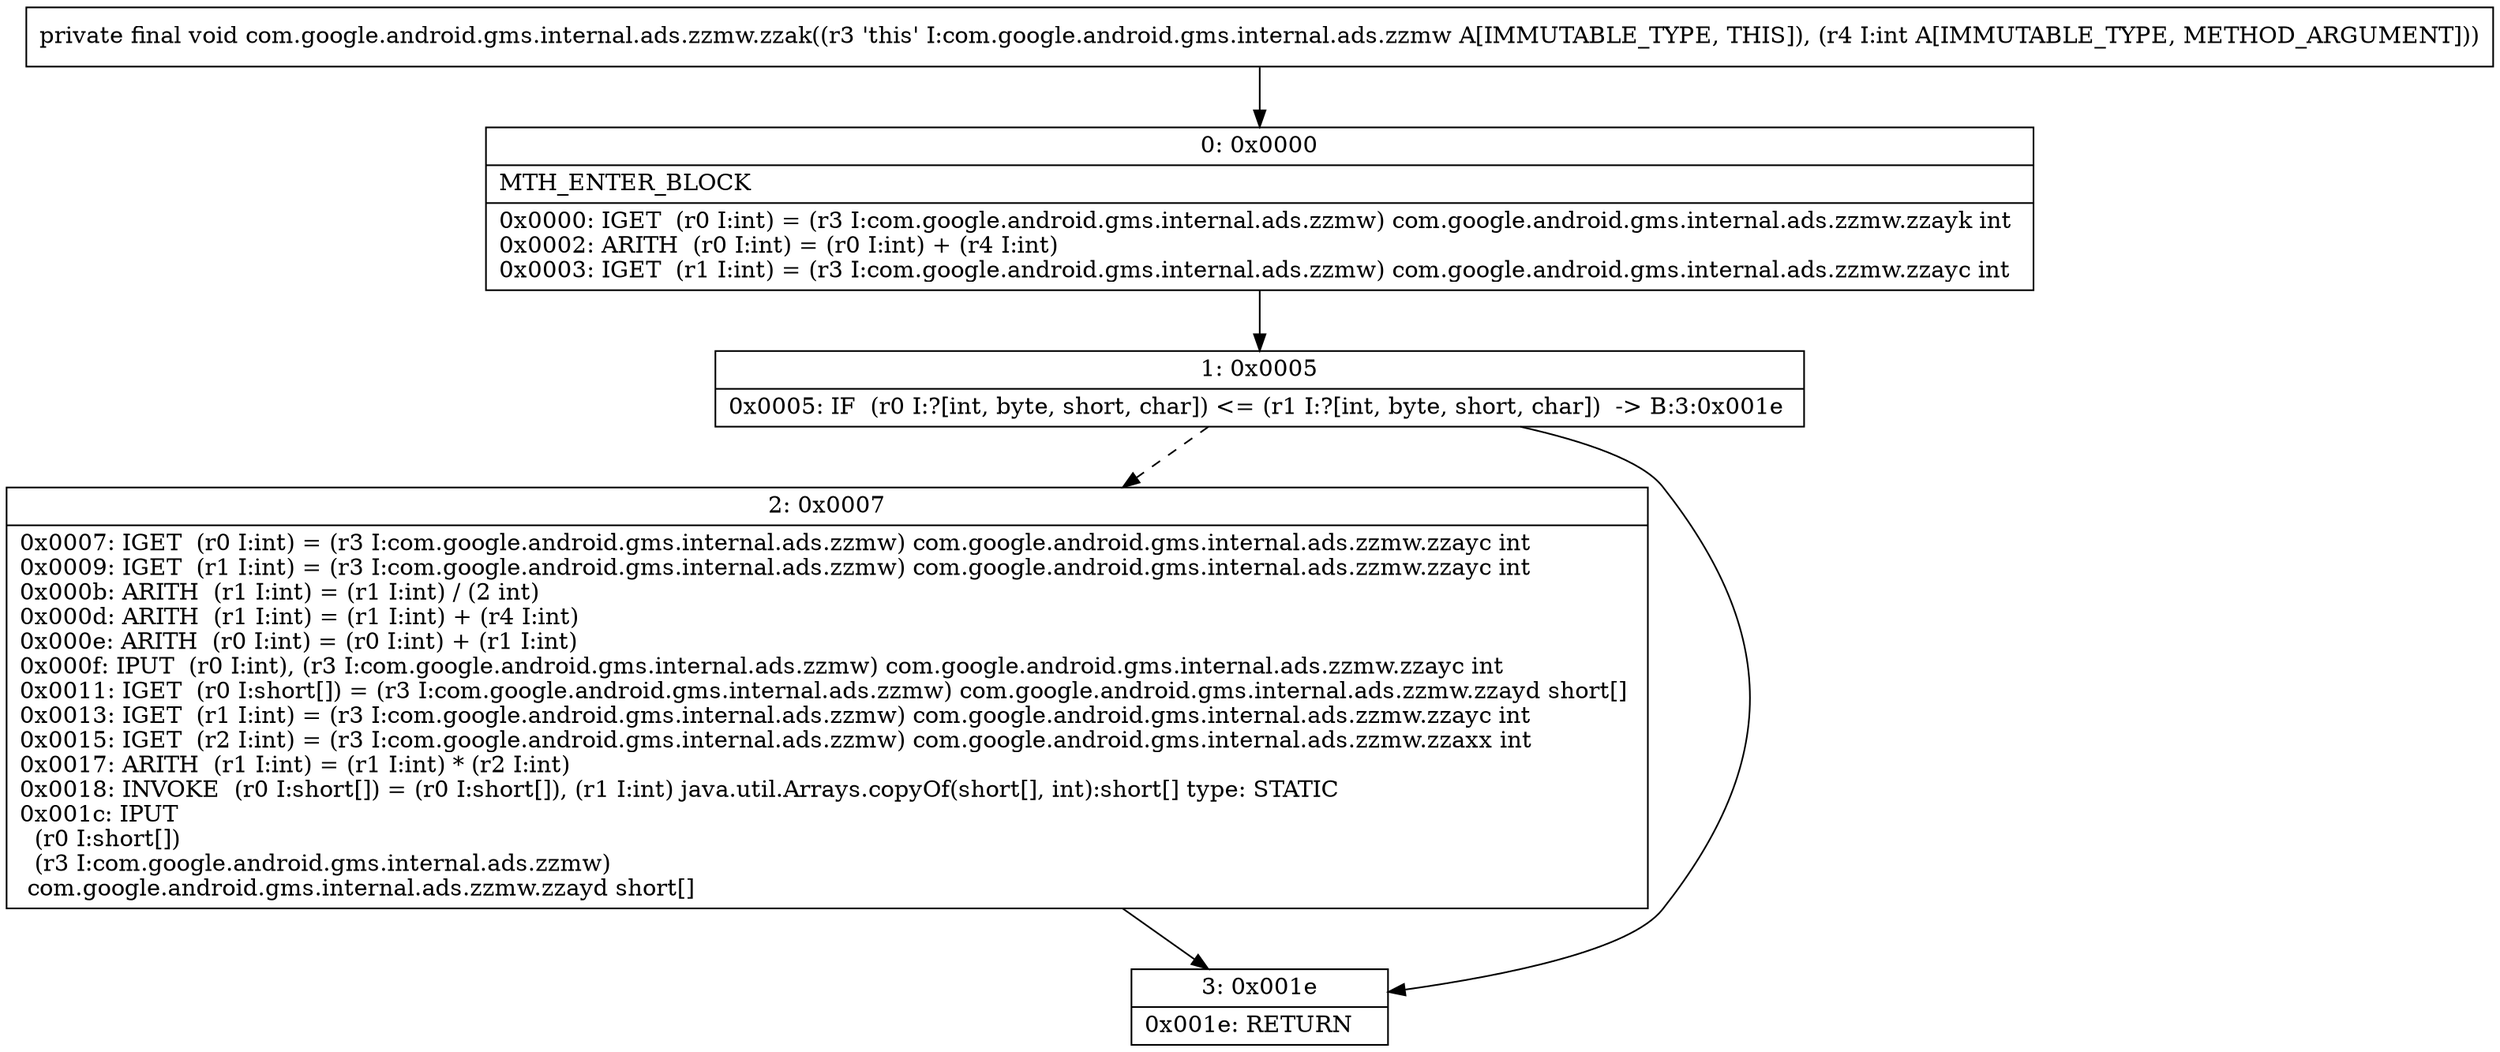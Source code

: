 digraph "CFG forcom.google.android.gms.internal.ads.zzmw.zzak(I)V" {
Node_0 [shape=record,label="{0\:\ 0x0000|MTH_ENTER_BLOCK\l|0x0000: IGET  (r0 I:int) = (r3 I:com.google.android.gms.internal.ads.zzmw) com.google.android.gms.internal.ads.zzmw.zzayk int \l0x0002: ARITH  (r0 I:int) = (r0 I:int) + (r4 I:int) \l0x0003: IGET  (r1 I:int) = (r3 I:com.google.android.gms.internal.ads.zzmw) com.google.android.gms.internal.ads.zzmw.zzayc int \l}"];
Node_1 [shape=record,label="{1\:\ 0x0005|0x0005: IF  (r0 I:?[int, byte, short, char]) \<= (r1 I:?[int, byte, short, char])  \-\> B:3:0x001e \l}"];
Node_2 [shape=record,label="{2\:\ 0x0007|0x0007: IGET  (r0 I:int) = (r3 I:com.google.android.gms.internal.ads.zzmw) com.google.android.gms.internal.ads.zzmw.zzayc int \l0x0009: IGET  (r1 I:int) = (r3 I:com.google.android.gms.internal.ads.zzmw) com.google.android.gms.internal.ads.zzmw.zzayc int \l0x000b: ARITH  (r1 I:int) = (r1 I:int) \/ (2 int) \l0x000d: ARITH  (r1 I:int) = (r1 I:int) + (r4 I:int) \l0x000e: ARITH  (r0 I:int) = (r0 I:int) + (r1 I:int) \l0x000f: IPUT  (r0 I:int), (r3 I:com.google.android.gms.internal.ads.zzmw) com.google.android.gms.internal.ads.zzmw.zzayc int \l0x0011: IGET  (r0 I:short[]) = (r3 I:com.google.android.gms.internal.ads.zzmw) com.google.android.gms.internal.ads.zzmw.zzayd short[] \l0x0013: IGET  (r1 I:int) = (r3 I:com.google.android.gms.internal.ads.zzmw) com.google.android.gms.internal.ads.zzmw.zzayc int \l0x0015: IGET  (r2 I:int) = (r3 I:com.google.android.gms.internal.ads.zzmw) com.google.android.gms.internal.ads.zzmw.zzaxx int \l0x0017: ARITH  (r1 I:int) = (r1 I:int) * (r2 I:int) \l0x0018: INVOKE  (r0 I:short[]) = (r0 I:short[]), (r1 I:int) java.util.Arrays.copyOf(short[], int):short[] type: STATIC \l0x001c: IPUT  \l  (r0 I:short[])\l  (r3 I:com.google.android.gms.internal.ads.zzmw)\l com.google.android.gms.internal.ads.zzmw.zzayd short[] \l}"];
Node_3 [shape=record,label="{3\:\ 0x001e|0x001e: RETURN   \l}"];
MethodNode[shape=record,label="{private final void com.google.android.gms.internal.ads.zzmw.zzak((r3 'this' I:com.google.android.gms.internal.ads.zzmw A[IMMUTABLE_TYPE, THIS]), (r4 I:int A[IMMUTABLE_TYPE, METHOD_ARGUMENT])) }"];
MethodNode -> Node_0;
Node_0 -> Node_1;
Node_1 -> Node_2[style=dashed];
Node_1 -> Node_3;
Node_2 -> Node_3;
}

